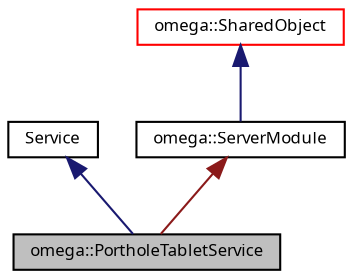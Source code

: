digraph G
{
  bgcolor="transparent";
  edge [fontname="FreeSans.ttf",fontsize="8",labelfontname="FreeSans.ttf",labelfontsize="8"];
  node [fontname="FreeSans.ttf",fontsize="8",shape=record];
  Node1 [label="omega::PortholeTabletService",height=0.2,width=0.4,color="black", fillcolor="grey75", style="filled" fontcolor="black"];
  Node2 -> Node1 [dir=back,color="midnightblue",fontsize="8",style="solid",fontname="FreeSans.ttf"];
  Node2 [label="Service",height=0.2,width=0.4,color="black",URL="$class_service.html"];
  Node3 -> Node1 [dir=back,color="firebrick4",fontsize="8",style="solid",fontname="FreeSans.ttf"];
  Node3 [label="omega::ServerModule",height=0.2,width=0.4,color="black",URL="$classomega_1_1_server_module.html"];
  Node4 -> Node3 [dir=back,color="midnightblue",fontsize="8",style="solid",fontname="FreeSans.ttf"];
  Node4 [label="omega::SharedObject",height=0.2,width=0.4,color="red",URL="$classomega_1_1_shared_object.html"];
}
